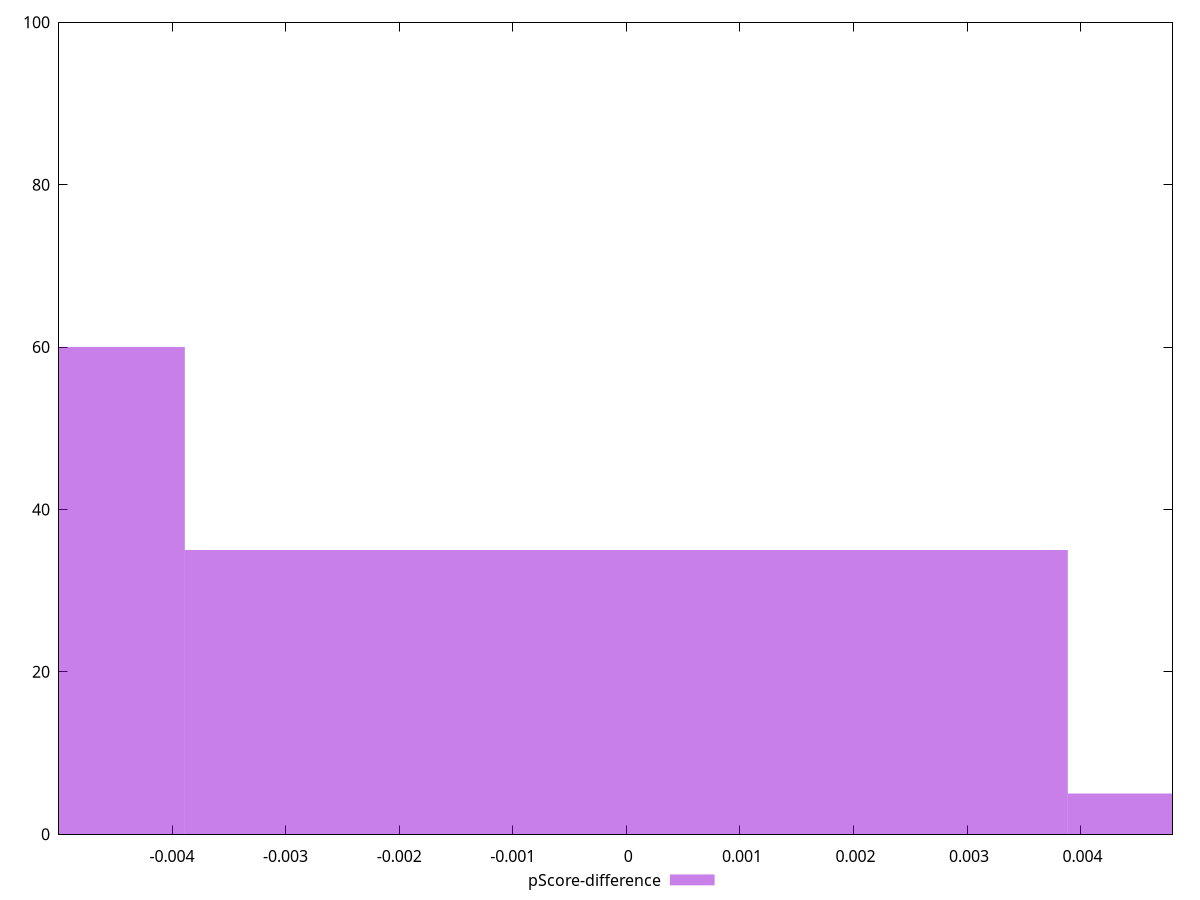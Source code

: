 reset

$pScoreDifference <<EOF
0 35
-0.00777525214636985 60
0.00777525214636985 5
EOF

set key outside below
set boxwidth 0.00777525214636985
set xrange [-0.004995261384872052:0.004809326630393462]
set yrange [0:100]
set trange [0:100]
set style fill transparent solid 0.5 noborder
set terminal svg size 640, 490 enhanced background rgb 'white'
set output "report_00017_2021-02-10T15-08-03.406Z/first-cpu-idle/samples/pages+cached+noadtech+nomedia/pScore-difference/histogram.svg"

plot $pScoreDifference title "pScore-difference" with boxes

reset
